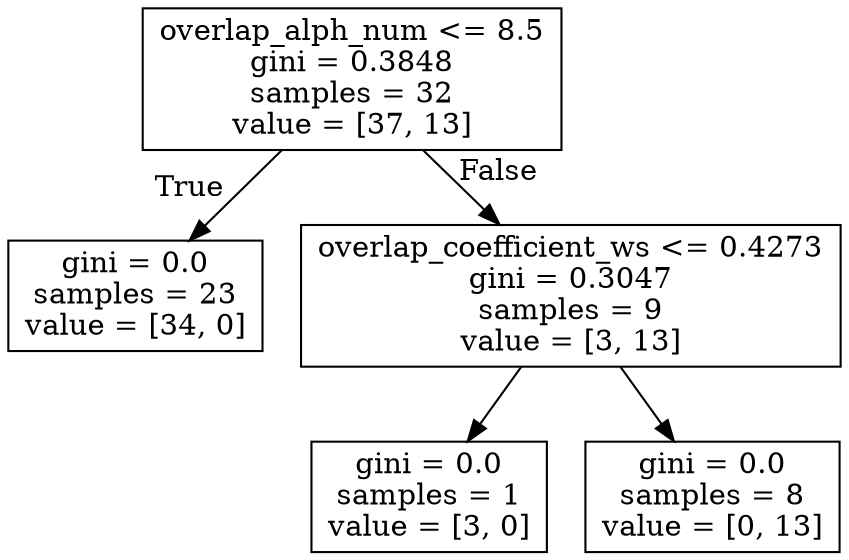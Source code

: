 digraph Tree {
node [shape=box] ;
0 [label="overlap_alph_num <= 8.5\ngini = 0.3848\nsamples = 32\nvalue = [37, 13]"] ;
1 [label="gini = 0.0\nsamples = 23\nvalue = [34, 0]"] ;
0 -> 1 [labeldistance=2.5, labelangle=45, headlabel="True"] ;
2 [label="overlap_coefficient_ws <= 0.4273\ngini = 0.3047\nsamples = 9\nvalue = [3, 13]"] ;
0 -> 2 [labeldistance=2.5, labelangle=-45, headlabel="False"] ;
3 [label="gini = 0.0\nsamples = 1\nvalue = [3, 0]"] ;
2 -> 3 ;
4 [label="gini = 0.0\nsamples = 8\nvalue = [0, 13]"] ;
2 -> 4 ;
}
